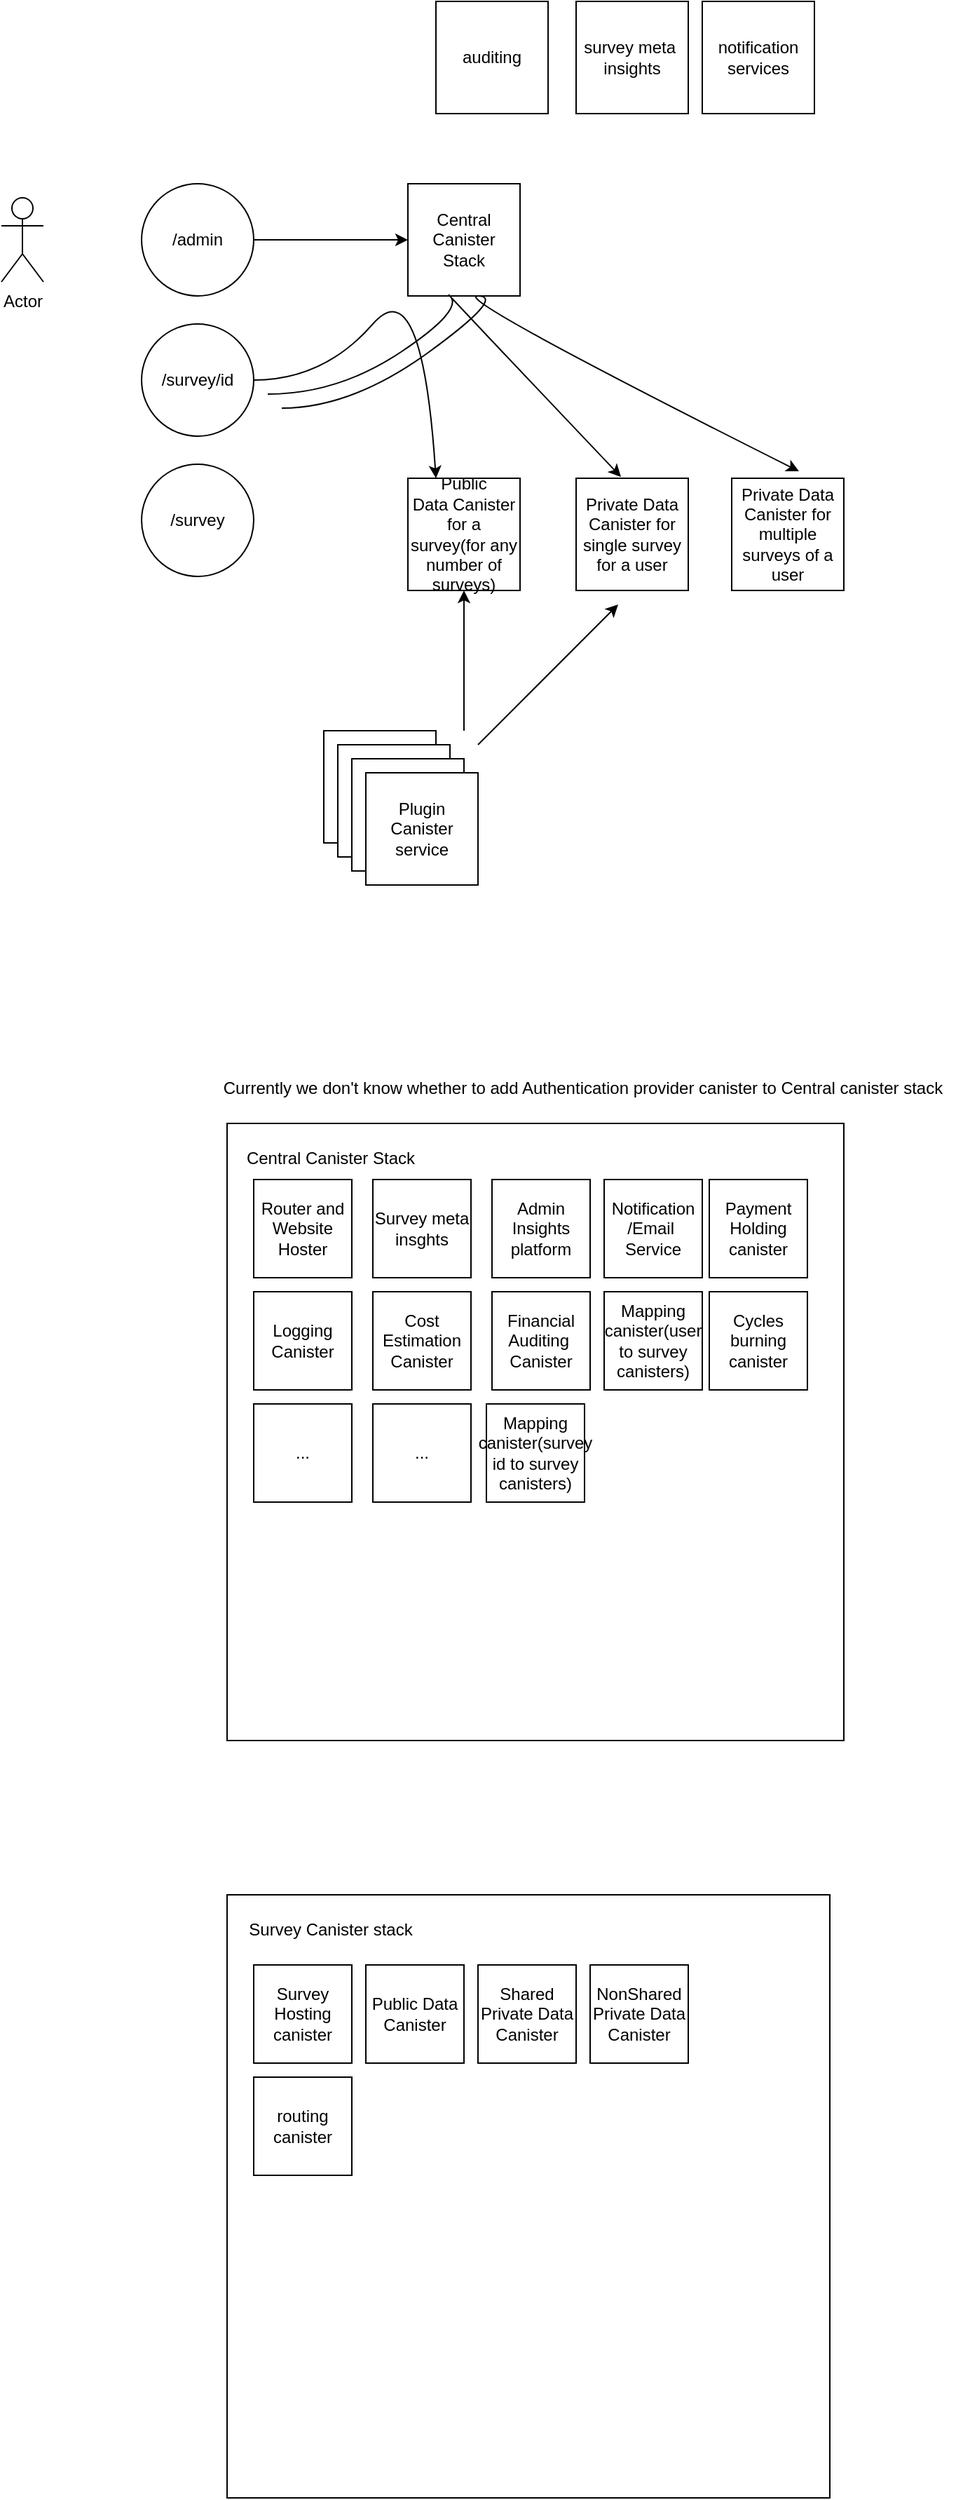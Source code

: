 <mxfile version="16.0.0" type="github">
  <diagram id="7NAlfg4iTmrK7nSItmeB" name="Page-1">
    <mxGraphModel dx="1186" dy="614" grid="1" gridSize="10" guides="1" tooltips="1" connect="1" arrows="1" fold="1" page="1" pageScale="1" pageWidth="850" pageHeight="1100" math="0" shadow="0">
      <root>
        <mxCell id="0" />
        <mxCell id="1" parent="0" />
        <mxCell id="pX9hVj9UVFLZUOQtLVUP-1" value="Actor" style="shape=umlActor;verticalLabelPosition=bottom;verticalAlign=top;html=1;outlineConnect=0;" vertex="1" parent="1">
          <mxGeometry x="30" y="240" width="30" height="60" as="geometry" />
        </mxCell>
        <mxCell id="pX9hVj9UVFLZUOQtLVUP-2" value="Central Canister Stack" style="whiteSpace=wrap;html=1;aspect=fixed;" vertex="1" parent="1">
          <mxGeometry x="320" y="230" width="80" height="80" as="geometry" />
        </mxCell>
        <mxCell id="pX9hVj9UVFLZUOQtLVUP-15" value="Public &lt;br&gt;Data Canister for a survey(for any number of surveys)" style="whiteSpace=wrap;html=1;aspect=fixed;" vertex="1" parent="1">
          <mxGeometry x="320" y="440" width="80" height="80" as="geometry" />
        </mxCell>
        <mxCell id="pX9hVj9UVFLZUOQtLVUP-16" value="/admin" style="ellipse;whiteSpace=wrap;html=1;aspect=fixed;" vertex="1" parent="1">
          <mxGeometry x="130" y="230" width="80" height="80" as="geometry" />
        </mxCell>
        <mxCell id="pX9hVj9UVFLZUOQtLVUP-17" value="/survey/id" style="ellipse;whiteSpace=wrap;html=1;aspect=fixed;" vertex="1" parent="1">
          <mxGeometry x="130" y="330" width="80" height="80" as="geometry" />
        </mxCell>
        <mxCell id="pX9hVj9UVFLZUOQtLVUP-20" value="/survey" style="ellipse;whiteSpace=wrap;html=1;aspect=fixed;" vertex="1" parent="1">
          <mxGeometry x="130" y="430" width="80" height="80" as="geometry" />
        </mxCell>
        <mxCell id="pX9hVj9UVFLZUOQtLVUP-22" value="Private Data Canister for single survey for a user" style="whiteSpace=wrap;html=1;aspect=fixed;" vertex="1" parent="1">
          <mxGeometry x="440" y="440" width="80" height="80" as="geometry" />
        </mxCell>
        <mxCell id="pX9hVj9UVFLZUOQtLVUP-23" value="Plugin Canister service" style="whiteSpace=wrap;html=1;aspect=fixed;" vertex="1" parent="1">
          <mxGeometry x="260" y="620" width="80" height="80" as="geometry" />
        </mxCell>
        <mxCell id="pX9hVj9UVFLZUOQtLVUP-24" value="Plugin Canister service" style="whiteSpace=wrap;html=1;aspect=fixed;" vertex="1" parent="1">
          <mxGeometry x="270" y="630" width="80" height="80" as="geometry" />
        </mxCell>
        <mxCell id="pX9hVj9UVFLZUOQtLVUP-25" value="Plugin Canister service" style="whiteSpace=wrap;html=1;aspect=fixed;" vertex="1" parent="1">
          <mxGeometry x="280" y="640" width="80" height="80" as="geometry" />
        </mxCell>
        <mxCell id="pX9hVj9UVFLZUOQtLVUP-26" value="Plugin Canister service" style="whiteSpace=wrap;html=1;aspect=fixed;" vertex="1" parent="1">
          <mxGeometry x="290" y="650" width="80" height="80" as="geometry" />
        </mxCell>
        <mxCell id="pX9hVj9UVFLZUOQtLVUP-27" value="" style="endArrow=classic;html=1;rounded=0;entryX=0.5;entryY=1;entryDx=0;entryDy=0;" edge="1" parent="1" target="pX9hVj9UVFLZUOQtLVUP-15">
          <mxGeometry width="50" height="50" relative="1" as="geometry">
            <mxPoint x="360" y="620" as="sourcePoint" />
            <mxPoint x="380" y="560" as="targetPoint" />
          </mxGeometry>
        </mxCell>
        <mxCell id="pX9hVj9UVFLZUOQtLVUP-28" value="" style="endArrow=classic;html=1;rounded=0;" edge="1" parent="1">
          <mxGeometry width="50" height="50" relative="1" as="geometry">
            <mxPoint x="370" y="630" as="sourcePoint" />
            <mxPoint x="470" y="530" as="targetPoint" />
          </mxGeometry>
        </mxCell>
        <mxCell id="pX9hVj9UVFLZUOQtLVUP-29" value="" style="endArrow=classic;html=1;rounded=0;" edge="1" parent="1" source="pX9hVj9UVFLZUOQtLVUP-16" target="pX9hVj9UVFLZUOQtLVUP-2">
          <mxGeometry width="50" height="50" relative="1" as="geometry">
            <mxPoint x="400" y="380" as="sourcePoint" />
            <mxPoint x="450" y="330" as="targetPoint" />
          </mxGeometry>
        </mxCell>
        <mxCell id="pX9hVj9UVFLZUOQtLVUP-35" value="auditing" style="whiteSpace=wrap;html=1;aspect=fixed;" vertex="1" parent="1">
          <mxGeometry x="340" y="100" width="80" height="80" as="geometry" />
        </mxCell>
        <mxCell id="pX9hVj9UVFLZUOQtLVUP-36" value="survey meta&amp;nbsp; insights" style="whiteSpace=wrap;html=1;aspect=fixed;" vertex="1" parent="1">
          <mxGeometry x="440" y="100" width="80" height="80" as="geometry" />
        </mxCell>
        <mxCell id="pX9hVj9UVFLZUOQtLVUP-38" value="" style="whiteSpace=wrap;html=1;aspect=fixed;" vertex="1" parent="1">
          <mxGeometry x="191" y="900" width="440" height="440" as="geometry" />
        </mxCell>
        <mxCell id="pX9hVj9UVFLZUOQtLVUP-37" value="notification services" style="whiteSpace=wrap;html=1;aspect=fixed;" vertex="1" parent="1">
          <mxGeometry x="530" y="100" width="80" height="80" as="geometry" />
        </mxCell>
        <mxCell id="pX9hVj9UVFLZUOQtLVUP-40" value="Central Canister Stack" style="text;html=1;strokeColor=none;fillColor=none;align=center;verticalAlign=middle;whiteSpace=wrap;rounded=0;" vertex="1" parent="1">
          <mxGeometry x="199.57" y="910" width="130" height="30" as="geometry" />
        </mxCell>
        <mxCell id="pX9hVj9UVFLZUOQtLVUP-41" value="Router and Website Hoster" style="whiteSpace=wrap;html=1;aspect=fixed;" vertex="1" parent="1">
          <mxGeometry x="210" y="940" width="70" height="70" as="geometry" />
        </mxCell>
        <mxCell id="pX9hVj9UVFLZUOQtLVUP-42" value="Survey meta insghts" style="whiteSpace=wrap;html=1;aspect=fixed;" vertex="1" parent="1">
          <mxGeometry x="295" y="940" width="70" height="70" as="geometry" />
        </mxCell>
        <mxCell id="pX9hVj9UVFLZUOQtLVUP-43" value="Admin Insights platform" style="whiteSpace=wrap;html=1;aspect=fixed;" vertex="1" parent="1">
          <mxGeometry x="380" y="940" width="70" height="70" as="geometry" />
        </mxCell>
        <mxCell id="pX9hVj9UVFLZUOQtLVUP-44" value="Notification /Email&amp;nbsp; Service" style="whiteSpace=wrap;html=1;aspect=fixed;" vertex="1" parent="1">
          <mxGeometry x="460" y="940" width="70" height="70" as="geometry" />
        </mxCell>
        <mxCell id="pX9hVj9UVFLZUOQtLVUP-45" value="Payment Holding canister" style="whiteSpace=wrap;html=1;aspect=fixed;" vertex="1" parent="1">
          <mxGeometry x="535" y="940" width="70" height="70" as="geometry" />
        </mxCell>
        <mxCell id="pX9hVj9UVFLZUOQtLVUP-46" value="Logging Canister" style="whiteSpace=wrap;html=1;aspect=fixed;" vertex="1" parent="1">
          <mxGeometry x="210" y="1020" width="70" height="70" as="geometry" />
        </mxCell>
        <mxCell id="pX9hVj9UVFLZUOQtLVUP-47" value="Cost Estimation Canister" style="whiteSpace=wrap;html=1;aspect=fixed;" vertex="1" parent="1">
          <mxGeometry x="295" y="1020" width="70" height="70" as="geometry" />
        </mxCell>
        <mxCell id="pX9hVj9UVFLZUOQtLVUP-48" value="Currently we don&#39;t know whether to add Authentication provider canister to Central canister stack" style="text;html=1;strokeColor=none;fillColor=none;align=center;verticalAlign=middle;whiteSpace=wrap;rounded=0;" vertex="1" parent="1">
          <mxGeometry x="170" y="860" width="550" height="30" as="geometry" />
        </mxCell>
        <mxCell id="pX9hVj9UVFLZUOQtLVUP-49" value="Financial Auditing&amp;nbsp; Canister" style="whiteSpace=wrap;html=1;aspect=fixed;" vertex="1" parent="1">
          <mxGeometry x="380" y="1020" width="70" height="70" as="geometry" />
        </mxCell>
        <mxCell id="pX9hVj9UVFLZUOQtLVUP-50" value="Mapping canister(user to survey canisters)" style="whiteSpace=wrap;html=1;aspect=fixed;" vertex="1" parent="1">
          <mxGeometry x="460" y="1020" width="70" height="70" as="geometry" />
        </mxCell>
        <mxCell id="pX9hVj9UVFLZUOQtLVUP-51" value="Cycles burning canister" style="whiteSpace=wrap;html=1;aspect=fixed;" vertex="1" parent="1">
          <mxGeometry x="535" y="1020" width="70" height="70" as="geometry" />
        </mxCell>
        <mxCell id="pX9hVj9UVFLZUOQtLVUP-52" value="..." style="whiteSpace=wrap;html=1;aspect=fixed;" vertex="1" parent="1">
          <mxGeometry x="210" y="1100" width="70" height="70" as="geometry" />
        </mxCell>
        <mxCell id="pX9hVj9UVFLZUOQtLVUP-53" value="..." style="whiteSpace=wrap;html=1;aspect=fixed;" vertex="1" parent="1">
          <mxGeometry x="295" y="1100" width="70" height="70" as="geometry" />
        </mxCell>
        <mxCell id="pX9hVj9UVFLZUOQtLVUP-54" value="" style="curved=1;endArrow=classic;html=1;rounded=0;entryX=0.25;entryY=0;entryDx=0;entryDy=0;" edge="1" parent="1" target="pX9hVj9UVFLZUOQtLVUP-15">
          <mxGeometry width="50" height="50" relative="1" as="geometry">
            <mxPoint x="210" y="370" as="sourcePoint" />
            <mxPoint x="260" y="320" as="targetPoint" />
            <Array as="points">
              <mxPoint x="260" y="370" />
              <mxPoint x="330" y="290" />
            </Array>
          </mxGeometry>
        </mxCell>
        <mxCell id="pX9hVj9UVFLZUOQtLVUP-56" value="" style="curved=1;endArrow=classic;html=1;rounded=0;entryX=0.4;entryY=-0.012;entryDx=0;entryDy=0;entryPerimeter=0;" edge="1" parent="1" target="pX9hVj9UVFLZUOQtLVUP-22">
          <mxGeometry width="50" height="50" relative="1" as="geometry">
            <mxPoint x="220" y="380" as="sourcePoint" />
            <mxPoint x="350" y="450" as="targetPoint" />
            <Array as="points">
              <mxPoint x="270" y="380" />
              <mxPoint x="360" y="320" />
              <mxPoint x="340" y="300" />
            </Array>
          </mxGeometry>
        </mxCell>
        <mxCell id="pX9hVj9UVFLZUOQtLVUP-57" value="Private Data Canister for multiple surveys of a user" style="whiteSpace=wrap;html=1;aspect=fixed;" vertex="1" parent="1">
          <mxGeometry x="551" y="440" width="80" height="80" as="geometry" />
        </mxCell>
        <mxCell id="pX9hVj9UVFLZUOQtLVUP-58" value="" style="curved=1;endArrow=classic;html=1;rounded=0;entryX=0.6;entryY=-0.062;entryDx=0;entryDy=0;entryPerimeter=0;" edge="1" parent="1" target="pX9hVj9UVFLZUOQtLVUP-57">
          <mxGeometry width="50" height="50" relative="1" as="geometry">
            <mxPoint x="230" y="390" as="sourcePoint" />
            <mxPoint x="482" y="449.04" as="targetPoint" />
            <Array as="points">
              <mxPoint x="280" y="390" />
              <mxPoint x="390" y="310" />
              <mxPoint x="350" y="310" />
            </Array>
          </mxGeometry>
        </mxCell>
        <mxCell id="pX9hVj9UVFLZUOQtLVUP-60" value="" style="whiteSpace=wrap;html=1;aspect=fixed;" vertex="1" parent="1">
          <mxGeometry x="191" y="1450" width="430" height="430" as="geometry" />
        </mxCell>
        <mxCell id="pX9hVj9UVFLZUOQtLVUP-61" value="Survey Canister stack" style="text;html=1;strokeColor=none;fillColor=none;align=center;verticalAlign=middle;whiteSpace=wrap;rounded=0;" vertex="1" parent="1">
          <mxGeometry x="194.57" y="1460" width="140" height="30" as="geometry" />
        </mxCell>
        <mxCell id="pX9hVj9UVFLZUOQtLVUP-63" value="Survey Hosting canister" style="whiteSpace=wrap;html=1;aspect=fixed;" vertex="1" parent="1">
          <mxGeometry x="210" y="1500" width="70" height="70" as="geometry" />
        </mxCell>
        <mxCell id="pX9hVj9UVFLZUOQtLVUP-65" value="Public Data Canister" style="whiteSpace=wrap;html=1;aspect=fixed;" vertex="1" parent="1">
          <mxGeometry x="290" y="1500" width="70" height="70" as="geometry" />
        </mxCell>
        <mxCell id="pX9hVj9UVFLZUOQtLVUP-66" value="Shared Private Data Canister" style="whiteSpace=wrap;html=1;aspect=fixed;" vertex="1" parent="1">
          <mxGeometry x="370" y="1500" width="70" height="70" as="geometry" />
        </mxCell>
        <mxCell id="pX9hVj9UVFLZUOQtLVUP-67" value="NonShared Private Data Canister" style="whiteSpace=wrap;html=1;aspect=fixed;" vertex="1" parent="1">
          <mxGeometry x="450" y="1500" width="70" height="70" as="geometry" />
        </mxCell>
        <mxCell id="pX9hVj9UVFLZUOQtLVUP-68" value="routing canister" style="whiteSpace=wrap;html=1;aspect=fixed;" vertex="1" parent="1">
          <mxGeometry x="210" y="1580" width="70" height="70" as="geometry" />
        </mxCell>
        <mxCell id="pX9hVj9UVFLZUOQtLVUP-69" value="Mapping canister(survey id to survey canisters)" style="whiteSpace=wrap;html=1;aspect=fixed;" vertex="1" parent="1">
          <mxGeometry x="376" y="1100" width="70" height="70" as="geometry" />
        </mxCell>
      </root>
    </mxGraphModel>
  </diagram>
</mxfile>
